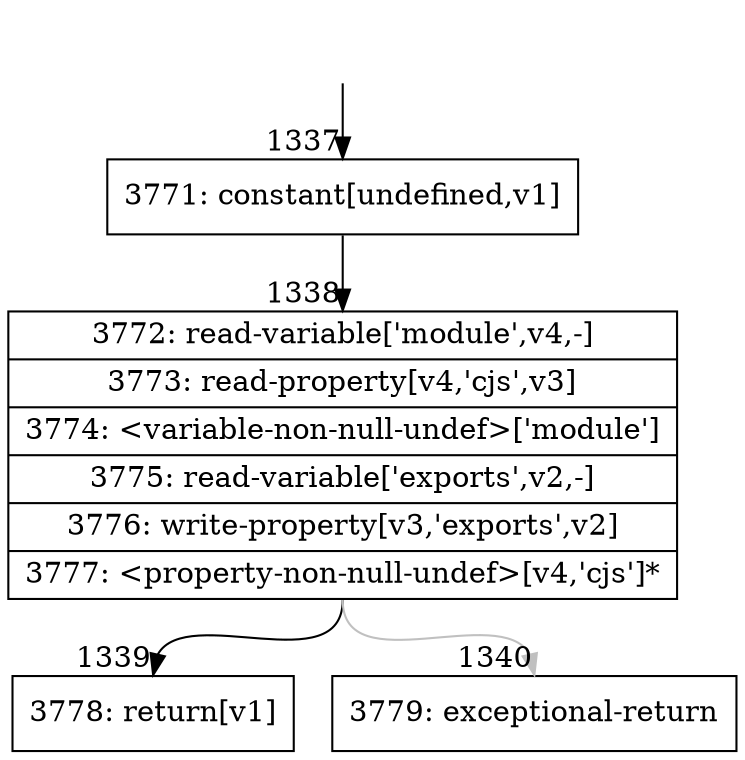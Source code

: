 digraph {
rankdir="TD"
BB_entry88[shape=none,label=""];
BB_entry88 -> BB1337 [tailport=s, headport=n, headlabel="    1337"]
BB1337 [shape=record label="{3771: constant[undefined,v1]}" ] 
BB1337 -> BB1338 [tailport=s, headport=n, headlabel="      1338"]
BB1338 [shape=record label="{3772: read-variable['module',v4,-]|3773: read-property[v4,'cjs',v3]|3774: \<variable-non-null-undef\>['module']|3775: read-variable['exports',v2,-]|3776: write-property[v3,'exports',v2]|3777: \<property-non-null-undef\>[v4,'cjs']*}" ] 
BB1338 -> BB1339 [tailport=s, headport=n, headlabel="      1339"]
BB1338 -> BB1340 [tailport=s, headport=n, color=gray, headlabel="      1340"]
BB1339 [shape=record label="{3778: return[v1]}" ] 
BB1340 [shape=record label="{3779: exceptional-return}" ] 
//#$~ 1589
}
